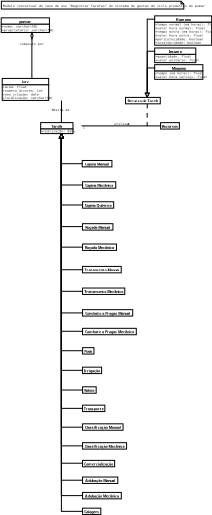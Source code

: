 <?xml version="1.0"?>
<diagram xmlns:dia="http://www.lysator.liu.se/~alla/dia/">
  <diagramdata>
    <attribute name="background">
      <color val="#ffffff"/>
    </attribute>
    <attribute name="paper">
      <composite type="paper">
        <attribute name="name">
          <string>#A4#</string>
        </attribute>
        <attribute name="tmargin">
          <real val="2"/>
        </attribute>
        <attribute name="bmargin">
          <real val="2"/>
        </attribute>
        <attribute name="lmargin">
          <real val="2"/>
        </attribute>
        <attribute name="rmargin">
          <real val="2"/>
        </attribute>
        <attribute name="is_portrait">
          <boolean val="true"/>
        </attribute>
        <attribute name="scaling">
          <real val="0.229"/>
        </attribute>
        <attribute name="fitto">
          <boolean val="true"/>
        </attribute>
        <attribute name="fitwidth">
          <int val="1"/>
        </attribute>
        <attribute name="fitheight">
          <int val="1"/>
        </attribute>
      </composite>
    </attribute>
    <attribute name="grid">
      <composite type="grid">
        <attribute name="width_x">
          <real val="1"/>
        </attribute>
        <attribute name="width_y">
          <real val="1"/>
        </attribute>
        <attribute name="visible_x">
          <int val="1"/>
        </attribute>
        <attribute name="visible_y">
          <int val="1"/>
        </attribute>
      </composite>
    </attribute>
    <attribute name="guides">
      <composite type="guides">
        <attribute name="hguides"/>
        <attribute name="vguides"/>
      </composite>
    </attribute>
  </diagramdata>
  <layer name="Background" visible="true">
    <object type="UML - Class" version="0" id="O0">
      <attribute name="obj_pos">
        <point val="103.114,64.287"/>
      </attribute>
      <attribute name="obj_bb">
        <rectangle val="103.064,64.237;116.569,67.537"/>
      </attribute>
      <attribute name="elem_corner">
        <point val="103.114,64.287"/>
      </attribute>
      <attribute name="elem_width">
        <real val="13.405"/>
      </attribute>
      <attribute name="elem_height">
        <real val="3.2"/>
      </attribute>
      <attribute name="name">
        <string>#pomar#</string>
      </attribute>
      <attribute name="stereotype">
        <string/>
      </attribute>
      <attribute name="abstract">
        <boolean val="false"/>
      </attribute>
      <attribute name="suppress_attributes">
        <boolean val="false"/>
      </attribute>
      <attribute name="suppress_operations">
        <boolean val="false"/>
      </attribute>
      <attribute name="visible_attributes">
        <boolean val="true"/>
      </attribute>
      <attribute name="visible_operations">
        <boolean val="false"/>
      </attribute>
      <attribute name="attributes">
        <composite type="umlattribute">
          <attribute name="name">
            <string>#nome#</string>
          </attribute>
          <attribute name="type">
            <string>#varchar(50)#</string>
          </attribute>
          <attribute name="value">
            <string/>
          </attribute>
          <attribute name="visibility">
            <enum val="0"/>
          </attribute>
          <attribute name="abstract">
            <boolean val="false"/>
          </attribute>
          <attribute name="class_scope">
            <boolean val="false"/>
          </attribute>
        </composite>
        <composite type="umlattribute">
          <attribute name="name">
            <string>#propriet&#225;rio#</string>
          </attribute>
          <attribute name="type">
            <string>#varchar(50)#</string>
          </attribute>
          <attribute name="value">
            <string/>
          </attribute>
          <attribute name="visibility">
            <enum val="0"/>
          </attribute>
          <attribute name="abstract">
            <boolean val="false"/>
          </attribute>
          <attribute name="class_scope">
            <boolean val="false"/>
          </attribute>
        </composite>
      </attribute>
      <attribute name="operations"/>
      <attribute name="template">
        <boolean val="false"/>
      </attribute>
      <attribute name="templates"/>
    </object>
    <object type="UML - Class" version="0" id="O1">
      <attribute name="obj_pos">
        <point val="103.336,77.5"/>
      </attribute>
      <attribute name="obj_bb">
        <rectangle val="103.286,77.45;116.306,82.35"/>
      </attribute>
      <attribute name="elem_corner">
        <point val="103.336,77.5"/>
      </attribute>
      <attribute name="elem_width">
        <real val="12.92"/>
      </attribute>
      <attribute name="elem_height">
        <real val="4.8"/>
      </attribute>
      <attribute name="name">
        <string>#lote#</string>
      </attribute>
      <attribute name="stereotype">
        <string/>
      </attribute>
      <attribute name="abstract">
        <boolean val="false"/>
      </attribute>
      <attribute name="suppress_attributes">
        <boolean val="false"/>
      </attribute>
      <attribute name="suppress_operations">
        <boolean val="false"/>
      </attribute>
      <attribute name="visible_attributes">
        <boolean val="true"/>
      </attribute>
      <attribute name="visible_operations">
        <boolean val="false"/>
      </attribute>
      <attribute name="attributes">
        <composite type="umlattribute">
          <attribute name="name">
            <string>#&#225;rea#</string>
          </attribute>
          <attribute name="type">
            <string>#float#</string>
          </attribute>
          <attribute name="value">
            <string/>
          </attribute>
          <attribute name="visibility">
            <enum val="0"/>
          </attribute>
          <attribute name="abstract">
            <boolean val="false"/>
          </attribute>
          <attribute name="class_scope">
            <boolean val="false"/>
          </attribute>
        </composite>
        <composite type="umlattribute">
          <attribute name="name">
            <string>#numero_&#225;rvores#</string>
          </attribute>
          <attribute name="type">
            <string>#int#</string>
          </attribute>
          <attribute name="value">
            <string/>
          </attribute>
          <attribute name="visibility">
            <enum val="0"/>
          </attribute>
          <attribute name="abstract">
            <boolean val="false"/>
          </attribute>
          <attribute name="class_scope">
            <boolean val="false"/>
          </attribute>
        </composite>
        <composite type="umlattribute">
          <attribute name="name">
            <string>#ano_cria&#231;&#227;o#</string>
          </attribute>
          <attribute name="type">
            <string>#date#</string>
          </attribute>
          <attribute name="value">
            <string/>
          </attribute>
          <attribute name="visibility">
            <enum val="0"/>
          </attribute>
          <attribute name="abstract">
            <boolean val="false"/>
          </attribute>
          <attribute name="class_scope">
            <boolean val="false"/>
          </attribute>
        </composite>
        <composite type="umlattribute">
          <attribute name="name">
            <string>#localiza&#231;&#227;o#</string>
          </attribute>
          <attribute name="type">
            <string>#varchar(50)#</string>
          </attribute>
          <attribute name="value">
            <string/>
          </attribute>
          <attribute name="visibility">
            <enum val="0"/>
          </attribute>
          <attribute name="abstract">
            <boolean val="false"/>
          </attribute>
          <attribute name="class_scope">
            <boolean val="false"/>
          </attribute>
        </composite>
      </attribute>
      <attribute name="operations"/>
      <attribute name="template">
        <boolean val="false"/>
      </attribute>
      <attribute name="templates"/>
    </object>
    <object type="UML - Association" version="0" id="O2">
      <attribute name="obj_pos">
        <point val="109.816,67.487"/>
      </attribute>
      <attribute name="obj_bb">
        <rectangle val="106.797,66.037;112.815,79.1"/>
      </attribute>
      <attribute name="orth_points">
        <point val="109.816,67.487"/>
        <point val="109.816,70.384"/>
        <point val="109.796,70.384"/>
        <point val="109.796,77.5"/>
      </attribute>
      <attribute name="orth_orient">
        <enum val="1"/>
        <enum val="0"/>
        <enum val="1"/>
      </attribute>
      <attribute name="name">
        <string>#composto por#</string>
      </attribute>
      <attribute name="direction">
        <enum val="0"/>
      </attribute>
      <attribute name="ends">
        <composite>
          <attribute name="role">
            <string/>
          </attribute>
          <attribute name="multiplicity">
            <string/>
          </attribute>
          <attribute name="arrow">
            <boolean val="false"/>
          </attribute>
          <attribute name="aggregate">
            <enum val="1"/>
          </attribute>
        </composite>
        <composite>
          <attribute name="role">
            <string/>
          </attribute>
          <attribute name="multiplicity">
            <string/>
          </attribute>
          <attribute name="arrow">
            <boolean val="false"/>
          </attribute>
          <attribute name="aggregate">
            <enum val="0"/>
          </attribute>
        </composite>
      </attribute>
      <connections>
        <connection handle="0" to="O0" connection="6"/>
        <connection handle="1" to="O1" connection="1"/>
      </connections>
    </object>
    <object type="UML - Note" version="0" id="O3">
      <attribute name="obj_pos">
        <point val="103.142,60.665"/>
      </attribute>
      <attribute name="obj_bb">
        <rectangle val="103.092,60.615;153.257,62.415"/>
      </attribute>
      <attribute name="elem_corner">
        <point val="103.142,60.665"/>
      </attribute>
      <attribute name="elem_width">
        <real val="50.065"/>
      </attribute>
      <attribute name="elem_height">
        <real val="1.7"/>
      </attribute>
      <attribute name="text">
        <composite type="text">
          <attribute name="string">
            <string>#Modelo conceitual do caso de uso &quot;Registrar Tarefas&quot; do sistema de gestao do ciclo produtivo do pomar#</string>
          </attribute>
          <attribute name="font">
            <font name="Courier"/>
          </attribute>
          <attribute name="height">
            <real val="0.8"/>
          </attribute>
          <attribute name="pos">
            <point val="103.492,61.91"/>
          </attribute>
          <attribute name="color">
            <color val="#000000"/>
          </attribute>
          <attribute name="alignment">
            <enum val="0"/>
          </attribute>
        </composite>
      </attribute>
    </object>
    <object type="UML - Class" version="0" id="O4">
      <attribute name="obj_pos">
        <point val="111.713,87.131"/>
      </attribute>
      <attribute name="obj_bb">
        <rectangle val="111.663,87.081;120.805,89.581"/>
      </attribute>
      <attribute name="elem_corner">
        <point val="111.713,87.131"/>
      </attribute>
      <attribute name="elem_width">
        <real val="9.042"/>
      </attribute>
      <attribute name="elem_height">
        <real val="2.4"/>
      </attribute>
      <attribute name="name">
        <string>#Tarefa#</string>
      </attribute>
      <attribute name="stereotype">
        <string/>
      </attribute>
      <attribute name="abstract">
        <boolean val="false"/>
      </attribute>
      <attribute name="suppress_attributes">
        <boolean val="false"/>
      </attribute>
      <attribute name="suppress_operations">
        <boolean val="false"/>
      </attribute>
      <attribute name="visible_attributes">
        <boolean val="true"/>
      </attribute>
      <attribute name="visible_operations">
        <boolean val="false"/>
      </attribute>
      <attribute name="attributes">
        <composite type="umlattribute">
          <attribute name="name">
            <string>#realiza&#231;&#227;o#</string>
          </attribute>
          <attribute name="type">
            <string>#date#</string>
          </attribute>
          <attribute name="value">
            <string/>
          </attribute>
          <attribute name="visibility">
            <enum val="0"/>
          </attribute>
          <attribute name="abstract">
            <boolean val="false"/>
          </attribute>
          <attribute name="class_scope">
            <boolean val="false"/>
          </attribute>
        </composite>
      </attribute>
      <attribute name="operations"/>
      <attribute name="template">
        <boolean val="false"/>
      </attribute>
      <attribute name="templates"/>
    </object>
    <object type="UML - Association" version="0" id="O5">
      <attribute name="obj_pos">
        <point val="116.256,82.3"/>
      </attribute>
      <attribute name="obj_bb">
        <rectangle val="114.206,80.85;118.284,88.731"/>
      </attribute>
      <attribute name="orth_points">
        <point val="116.256,82.3"/>
        <point val="116.256,84.781"/>
        <point val="116.234,84.781"/>
        <point val="116.234,87.131"/>
      </attribute>
      <attribute name="orth_orient">
        <enum val="1"/>
        <enum val="0"/>
        <enum val="1"/>
      </attribute>
      <attribute name="name">
        <string>#feita em#</string>
      </attribute>
      <attribute name="direction">
        <enum val="2"/>
      </attribute>
      <attribute name="ends">
        <composite>
          <attribute name="role">
            <string/>
          </attribute>
          <attribute name="multiplicity">
            <string/>
          </attribute>
          <attribute name="arrow">
            <boolean val="false"/>
          </attribute>
          <attribute name="aggregate">
            <enum val="0"/>
          </attribute>
        </composite>
        <composite>
          <attribute name="role">
            <string/>
          </attribute>
          <attribute name="multiplicity">
            <string/>
          </attribute>
          <attribute name="arrow">
            <boolean val="false"/>
          </attribute>
          <attribute name="aggregate">
            <enum val="0"/>
          </attribute>
        </composite>
      </attribute>
      <connections>
        <connection handle="0" to="O1" connection="7"/>
        <connection handle="1" to="O4" connection="1"/>
      </connections>
    </object>
    <object type="UML - Class" version="0" id="O6">
      <attribute name="obj_pos">
        <point val="120.778,95.393"/>
      </attribute>
      <attribute name="obj_bb">
        <rectangle val="120.728,95.343;128.597,96.843"/>
      </attribute>
      <attribute name="elem_corner">
        <point val="120.778,95.393"/>
      </attribute>
      <attribute name="elem_width">
        <real val="7.769"/>
      </attribute>
      <attribute name="elem_height">
        <real val="1.4"/>
      </attribute>
      <attribute name="name">
        <string>#Capina Manual#</string>
      </attribute>
      <attribute name="stereotype">
        <string/>
      </attribute>
      <attribute name="abstract">
        <boolean val="false"/>
      </attribute>
      <attribute name="suppress_attributes">
        <boolean val="false"/>
      </attribute>
      <attribute name="suppress_operations">
        <boolean val="false"/>
      </attribute>
      <attribute name="visible_attributes">
        <boolean val="false"/>
      </attribute>
      <attribute name="visible_operations">
        <boolean val="false"/>
      </attribute>
      <attribute name="attributes"/>
      <attribute name="operations"/>
      <attribute name="template">
        <boolean val="false"/>
      </attribute>
      <attribute name="templates"/>
    </object>
    <object type="UML - Class" version="0" id="O7">
      <attribute name="obj_pos">
        <point val="120.849,100.036"/>
      </attribute>
      <attribute name="obj_bb">
        <rectangle val="120.799,99.986;129.698,101.486"/>
      </attribute>
      <attribute name="elem_corner">
        <point val="120.849,100.036"/>
      </attribute>
      <attribute name="elem_width">
        <real val="8.799"/>
      </attribute>
      <attribute name="elem_height">
        <real val="1.4"/>
      </attribute>
      <attribute name="name">
        <string>#Capina Mec&#226;nica#</string>
      </attribute>
      <attribute name="stereotype">
        <string/>
      </attribute>
      <attribute name="abstract">
        <boolean val="false"/>
      </attribute>
      <attribute name="suppress_attributes">
        <boolean val="false"/>
      </attribute>
      <attribute name="suppress_operations">
        <boolean val="false"/>
      </attribute>
      <attribute name="visible_attributes">
        <boolean val="false"/>
      </attribute>
      <attribute name="visible_operations">
        <boolean val="false"/>
      </attribute>
      <attribute name="attributes"/>
      <attribute name="operations"/>
      <attribute name="template">
        <boolean val="false"/>
      </attribute>
      <attribute name="templates"/>
    </object>
    <object type="UML - Class" version="0" id="O8">
      <attribute name="obj_pos">
        <point val="120.849,104.393"/>
      </attribute>
      <attribute name="obj_bb">
        <rectangle val="120.799,104.343;129.213,105.843"/>
      </attribute>
      <attribute name="elem_corner">
        <point val="120.849,104.393"/>
      </attribute>
      <attribute name="elem_width">
        <real val="8.314"/>
      </attribute>
      <attribute name="elem_height">
        <real val="1.4"/>
      </attribute>
      <attribute name="name">
        <string>#Capina Qu&#237;mica#</string>
      </attribute>
      <attribute name="stereotype">
        <string/>
      </attribute>
      <attribute name="abstract">
        <boolean val="false"/>
      </attribute>
      <attribute name="suppress_attributes">
        <boolean val="false"/>
      </attribute>
      <attribute name="suppress_operations">
        <boolean val="false"/>
      </attribute>
      <attribute name="visible_attributes">
        <boolean val="false"/>
      </attribute>
      <attribute name="visible_operations">
        <boolean val="false"/>
      </attribute>
      <attribute name="attributes"/>
      <attribute name="operations"/>
      <attribute name="template">
        <boolean val="false"/>
      </attribute>
      <attribute name="templates"/>
    </object>
    <object type="UML - Class" version="0" id="O9">
      <attribute name="obj_pos">
        <point val="120.849,109.179"/>
      </attribute>
      <attribute name="obj_bb">
        <rectangle val="120.799,109.129;128.941,110.629"/>
      </attribute>
      <attribute name="elem_corner">
        <point val="120.849,109.179"/>
      </attribute>
      <attribute name="elem_width">
        <real val="8.042"/>
      </attribute>
      <attribute name="elem_height">
        <real val="1.4"/>
      </attribute>
      <attribute name="name">
        <string>#Ro&#231;ada Manual#</string>
      </attribute>
      <attribute name="stereotype">
        <string/>
      </attribute>
      <attribute name="abstract">
        <boolean val="false"/>
      </attribute>
      <attribute name="suppress_attributes">
        <boolean val="false"/>
      </attribute>
      <attribute name="suppress_operations">
        <boolean val="false"/>
      </attribute>
      <attribute name="visible_attributes">
        <boolean val="false"/>
      </attribute>
      <attribute name="visible_operations">
        <boolean val="false"/>
      </attribute>
      <attribute name="attributes"/>
      <attribute name="operations"/>
      <attribute name="template">
        <boolean val="false"/>
      </attribute>
      <attribute name="templates"/>
    </object>
    <object type="UML - Class" version="0" id="O10">
      <attribute name="obj_pos">
        <point val="120.849,113.608"/>
      </attribute>
      <attribute name="obj_bb">
        <rectangle val="120.799,113.558;129.971,115.058"/>
      </attribute>
      <attribute name="elem_corner">
        <point val="120.849,113.608"/>
      </attribute>
      <attribute name="elem_width">
        <real val="9.072"/>
      </attribute>
      <attribute name="elem_height">
        <real val="1.4"/>
      </attribute>
      <attribute name="name">
        <string>#Ro&#231;ada Mec&#226;nica#</string>
      </attribute>
      <attribute name="stereotype">
        <string/>
      </attribute>
      <attribute name="abstract">
        <boolean val="false"/>
      </attribute>
      <attribute name="suppress_attributes">
        <boolean val="false"/>
      </attribute>
      <attribute name="suppress_operations">
        <boolean val="false"/>
      </attribute>
      <attribute name="visible_attributes">
        <boolean val="false"/>
      </attribute>
      <attribute name="visible_operations">
        <boolean val="false"/>
      </attribute>
      <attribute name="attributes"/>
      <attribute name="operations"/>
      <attribute name="template">
        <boolean val="false"/>
      </attribute>
      <attribute name="templates"/>
    </object>
    <object type="UML - Class" version="0" id="O11">
      <attribute name="obj_pos">
        <point val="120.849,118.496"/>
      </attribute>
      <attribute name="obj_bb">
        <rectangle val="120.799,118.446;130.789,119.946"/>
      </attribute>
      <attribute name="elem_corner">
        <point val="120.849,118.496"/>
      </attribute>
      <attribute name="elem_width">
        <real val="9.89"/>
      </attribute>
      <attribute name="elem_height">
        <real val="1.4"/>
      </attribute>
      <attribute name="name">
        <string>#Tratamento Manual#</string>
      </attribute>
      <attribute name="stereotype">
        <string/>
      </attribute>
      <attribute name="abstract">
        <boolean val="false"/>
      </attribute>
      <attribute name="suppress_attributes">
        <boolean val="false"/>
      </attribute>
      <attribute name="suppress_operations">
        <boolean val="false"/>
      </attribute>
      <attribute name="visible_attributes">
        <boolean val="false"/>
      </attribute>
      <attribute name="visible_operations">
        <boolean val="false"/>
      </attribute>
      <attribute name="attributes"/>
      <attribute name="operations"/>
      <attribute name="template">
        <boolean val="false"/>
      </attribute>
      <attribute name="templates"/>
    </object>
    <object type="UML - Class" version="0" id="O12">
      <attribute name="obj_pos">
        <point val="120.849,123.21"/>
      </attribute>
      <attribute name="obj_bb">
        <rectangle val="120.799,123.16;131.88,124.66"/>
      </attribute>
      <attribute name="elem_corner">
        <point val="120.849,123.21"/>
      </attribute>
      <attribute name="elem_width">
        <real val="10.981"/>
      </attribute>
      <attribute name="elem_height">
        <real val="1.4"/>
      </attribute>
      <attribute name="name">
        <string>#Tratamento Mec&#226;nico#</string>
      </attribute>
      <attribute name="stereotype">
        <string/>
      </attribute>
      <attribute name="abstract">
        <boolean val="false"/>
      </attribute>
      <attribute name="suppress_attributes">
        <boolean val="false"/>
      </attribute>
      <attribute name="suppress_operations">
        <boolean val="false"/>
      </attribute>
      <attribute name="visible_attributes">
        <boolean val="false"/>
      </attribute>
      <attribute name="visible_operations">
        <boolean val="false"/>
      </attribute>
      <attribute name="attributes"/>
      <attribute name="operations"/>
      <attribute name="template">
        <boolean val="false"/>
      </attribute>
      <attribute name="templates"/>
    </object>
    <object type="UML - Class" version="0" id="O13">
      <attribute name="obj_pos">
        <point val="120.849,127.924"/>
      </attribute>
      <attribute name="obj_bb">
        <rectangle val="120.799,127.874;134.061,129.374"/>
      </attribute>
      <attribute name="elem_corner">
        <point val="120.849,127.924"/>
      </attribute>
      <attribute name="elem_width">
        <real val="13.162"/>
      </attribute>
      <attribute name="elem_height">
        <real val="1.4"/>
      </attribute>
      <attribute name="name">
        <string>#Combate a Pragas Manual#</string>
      </attribute>
      <attribute name="stereotype">
        <string/>
      </attribute>
      <attribute name="abstract">
        <boolean val="false"/>
      </attribute>
      <attribute name="suppress_attributes">
        <boolean val="false"/>
      </attribute>
      <attribute name="suppress_operations">
        <boolean val="false"/>
      </attribute>
      <attribute name="visible_attributes">
        <boolean val="false"/>
      </attribute>
      <attribute name="visible_operations">
        <boolean val="false"/>
      </attribute>
      <attribute name="attributes"/>
      <attribute name="operations"/>
      <attribute name="template">
        <boolean val="false"/>
      </attribute>
      <attribute name="templates"/>
    </object>
    <object type="UML - Class" version="0" id="O14">
      <attribute name="obj_pos">
        <point val="120.849,131.996"/>
      </attribute>
      <attribute name="obj_bb">
        <rectangle val="120.799,131.946;135.152,133.446"/>
      </attribute>
      <attribute name="elem_corner">
        <point val="120.849,131.996"/>
      </attribute>
      <attribute name="elem_width">
        <real val="14.253"/>
      </attribute>
      <attribute name="elem_height">
        <real val="1.4"/>
      </attribute>
      <attribute name="name">
        <string>#Combate a Pragas Mec&#226;nico#</string>
      </attribute>
      <attribute name="stereotype">
        <string/>
      </attribute>
      <attribute name="abstract">
        <boolean val="false"/>
      </attribute>
      <attribute name="suppress_attributes">
        <boolean val="false"/>
      </attribute>
      <attribute name="suppress_operations">
        <boolean val="false"/>
      </attribute>
      <attribute name="visible_attributes">
        <boolean val="false"/>
      </attribute>
      <attribute name="visible_operations">
        <boolean val="false"/>
      </attribute>
      <attribute name="attributes"/>
      <attribute name="operations"/>
      <attribute name="template">
        <boolean val="false"/>
      </attribute>
      <attribute name="templates"/>
    </object>
    <object type="UML - Class" version="0" id="O15">
      <attribute name="obj_pos">
        <point val="120.849,136.21"/>
      </attribute>
      <attribute name="obj_bb">
        <rectangle val="120.799,136.16;124.123,137.66"/>
      </attribute>
      <attribute name="elem_corner">
        <point val="120.849,136.21"/>
      </attribute>
      <attribute name="elem_width">
        <real val="3.224"/>
      </attribute>
      <attribute name="elem_height">
        <real val="1.4"/>
      </attribute>
      <attribute name="name">
        <string>#Poda#</string>
      </attribute>
      <attribute name="stereotype">
        <string/>
      </attribute>
      <attribute name="abstract">
        <boolean val="false"/>
      </attribute>
      <attribute name="suppress_attributes">
        <boolean val="false"/>
      </attribute>
      <attribute name="suppress_operations">
        <boolean val="false"/>
      </attribute>
      <attribute name="visible_attributes">
        <boolean val="false"/>
      </attribute>
      <attribute name="visible_operations">
        <boolean val="false"/>
      </attribute>
      <attribute name="attributes"/>
      <attribute name="operations"/>
      <attribute name="template">
        <boolean val="false"/>
      </attribute>
      <attribute name="templates"/>
    </object>
    <object type="UML - Class" version="0" id="O16">
      <attribute name="obj_pos">
        <point val="120.849,140.466"/>
      </attribute>
      <attribute name="obj_bb">
        <rectangle val="120.799,140.416;125.88,141.916"/>
      </attribute>
      <attribute name="elem_corner">
        <point val="120.849,140.466"/>
      </attribute>
      <attribute name="elem_width">
        <real val="4.981"/>
      </attribute>
      <attribute name="elem_height">
        <real val="1.4"/>
      </attribute>
      <attribute name="name">
        <string>#Irriga&#231;&#227;o#</string>
      </attribute>
      <attribute name="stereotype">
        <string/>
      </attribute>
      <attribute name="abstract">
        <boolean val="false"/>
      </attribute>
      <attribute name="suppress_attributes">
        <boolean val="false"/>
      </attribute>
      <attribute name="suppress_operations">
        <boolean val="false"/>
      </attribute>
      <attribute name="visible_attributes">
        <boolean val="false"/>
      </attribute>
      <attribute name="visible_operations">
        <boolean val="false"/>
      </attribute>
      <attribute name="attributes"/>
      <attribute name="operations"/>
      <attribute name="template">
        <boolean val="false"/>
      </attribute>
      <attribute name="templates"/>
    </object>
    <object type="UML - Class" version="0" id="O17">
      <attribute name="obj_pos">
        <point val="120.849,144.752"/>
      </attribute>
      <attribute name="obj_bb">
        <rectangle val="120.799,144.702;124.668,146.202"/>
      </attribute>
      <attribute name="elem_corner">
        <point val="120.849,144.752"/>
      </attribute>
      <attribute name="elem_width">
        <real val="3.769"/>
      </attribute>
      <attribute name="elem_height">
        <real val="1.4"/>
      </attribute>
      <attribute name="name">
        <string>#Raleio#</string>
      </attribute>
      <attribute name="stereotype">
        <string/>
      </attribute>
      <attribute name="abstract">
        <boolean val="false"/>
      </attribute>
      <attribute name="suppress_attributes">
        <boolean val="false"/>
      </attribute>
      <attribute name="suppress_operations">
        <boolean val="false"/>
      </attribute>
      <attribute name="visible_attributes">
        <boolean val="false"/>
      </attribute>
      <attribute name="visible_operations">
        <boolean val="false"/>
      </attribute>
      <attribute name="attributes"/>
      <attribute name="operations"/>
      <attribute name="template">
        <boolean val="false"/>
      </attribute>
      <attribute name="templates"/>
    </object>
    <object type="UML - Class" version="0" id="O18">
      <attribute name="obj_pos">
        <point val="120.849,148.752"/>
      </attribute>
      <attribute name="obj_bb">
        <rectangle val="120.799,148.702;126.911,150.202"/>
      </attribute>
      <attribute name="elem_corner">
        <point val="120.849,148.752"/>
      </attribute>
      <attribute name="elem_width">
        <real val="6.012"/>
      </attribute>
      <attribute name="elem_height">
        <real val="1.4"/>
      </attribute>
      <attribute name="name">
        <string>#Transporte#</string>
      </attribute>
      <attribute name="stereotype">
        <string/>
      </attribute>
      <attribute name="abstract">
        <boolean val="false"/>
      </attribute>
      <attribute name="suppress_attributes">
        <boolean val="false"/>
      </attribute>
      <attribute name="suppress_operations">
        <boolean val="false"/>
      </attribute>
      <attribute name="visible_attributes">
        <boolean val="false"/>
      </attribute>
      <attribute name="visible_operations">
        <boolean val="false"/>
      </attribute>
      <attribute name="attributes"/>
      <attribute name="operations"/>
      <attribute name="template">
        <boolean val="false"/>
      </attribute>
      <attribute name="templates"/>
    </object>
    <object type="UML - Class" version="0" id="O19">
      <attribute name="obj_pos">
        <point val="120.849,152.823"/>
      </attribute>
      <attribute name="obj_bb">
        <rectangle val="120.799,152.773;131.728,154.273"/>
      </attribute>
      <attribute name="elem_corner">
        <point val="120.849,152.823"/>
      </attribute>
      <attribute name="elem_width">
        <real val="10.829"/>
      </attribute>
      <attribute name="elem_height">
        <real val="1.4"/>
      </attribute>
      <attribute name="name">
        <string>#Classifica&#231;&#227;o Manual#</string>
      </attribute>
      <attribute name="stereotype">
        <string/>
      </attribute>
      <attribute name="abstract">
        <boolean val="false"/>
      </attribute>
      <attribute name="suppress_attributes">
        <boolean val="false"/>
      </attribute>
      <attribute name="suppress_operations">
        <boolean val="false"/>
      </attribute>
      <attribute name="visible_attributes">
        <boolean val="false"/>
      </attribute>
      <attribute name="visible_operations">
        <boolean val="false"/>
      </attribute>
      <attribute name="attributes"/>
      <attribute name="operations"/>
      <attribute name="template">
        <boolean val="false"/>
      </attribute>
      <attribute name="templates"/>
    </object>
    <object type="UML - Class" version="0" id="O20">
      <attribute name="obj_pos">
        <point val="120.849,156.936"/>
      </attribute>
      <attribute name="obj_bb">
        <rectangle val="120.799,156.886;132.759,158.386"/>
      </attribute>
      <attribute name="elem_corner">
        <point val="120.849,156.936"/>
      </attribute>
      <attribute name="elem_width">
        <real val="11.86"/>
      </attribute>
      <attribute name="elem_height">
        <real val="1.4"/>
      </attribute>
      <attribute name="name">
        <string>#Classifica&#231;&#227;o Mec&#226;nica#</string>
      </attribute>
      <attribute name="stereotype">
        <string/>
      </attribute>
      <attribute name="abstract">
        <boolean val="false"/>
      </attribute>
      <attribute name="suppress_attributes">
        <boolean val="false"/>
      </attribute>
      <attribute name="suppress_operations">
        <boolean val="false"/>
      </attribute>
      <attribute name="visible_attributes">
        <boolean val="false"/>
      </attribute>
      <attribute name="visible_operations">
        <boolean val="false"/>
      </attribute>
      <attribute name="attributes"/>
      <attribute name="operations"/>
      <attribute name="template">
        <boolean val="false"/>
      </attribute>
      <attribute name="templates"/>
    </object>
    <object type="UML - Class" version="0" id="O21">
      <attribute name="obj_pos">
        <point val="120.849,160.793"/>
      </attribute>
      <attribute name="obj_bb">
        <rectangle val="120.799,160.743;129.547,162.243"/>
      </attribute>
      <attribute name="elem_corner">
        <point val="120.849,160.793"/>
      </attribute>
      <attribute name="elem_width">
        <real val="8.648"/>
      </attribute>
      <attribute name="elem_height">
        <real val="1.4"/>
      </attribute>
      <attribute name="name">
        <string>#Comercializa&#231;&#227;o#</string>
      </attribute>
      <attribute name="stereotype">
        <string/>
      </attribute>
      <attribute name="abstract">
        <boolean val="false"/>
      </attribute>
      <attribute name="suppress_attributes">
        <boolean val="false"/>
      </attribute>
      <attribute name="suppress_operations">
        <boolean val="false"/>
      </attribute>
      <attribute name="visible_attributes">
        <boolean val="false"/>
      </attribute>
      <attribute name="visible_operations">
        <boolean val="false"/>
      </attribute>
      <attribute name="attributes"/>
      <attribute name="operations"/>
      <attribute name="template">
        <boolean val="false"/>
      </attribute>
      <attribute name="templates"/>
    </object>
    <object type="UML - Generalization" version="0" id="O22">
      <attribute name="obj_pos">
        <point val="116.234,89.531"/>
      </attribute>
      <attribute name="obj_bb">
        <rectangle val="115.384,88.681;121.628,96.949"/>
      </attribute>
      <attribute name="orth_points">
        <point val="116.234,89.531"/>
        <point val="116.234,96.099"/>
        <point val="120.778,96.099"/>
        <point val="120.778,96.093"/>
      </attribute>
      <attribute name="orth_orient">
        <enum val="1"/>
        <enum val="0"/>
        <enum val="1"/>
      </attribute>
      <attribute name="name">
        <string/>
      </attribute>
      <attribute name="stereotype">
        <string/>
      </attribute>
      <connections>
        <connection handle="0" to="O4" connection="6"/>
        <connection handle="1" to="O6" connection="3"/>
      </connections>
    </object>
    <object type="UML - Generalization" version="0" id="O23">
      <attribute name="obj_pos">
        <point val="116.234,89.531"/>
      </attribute>
      <attribute name="obj_bb">
        <rectangle val="115.384,88.681;121.699,101.592"/>
      </attribute>
      <attribute name="orth_points">
        <point val="116.234,89.531"/>
        <point val="116.234,100.742"/>
        <point val="120.849,100.742"/>
        <point val="120.849,100.736"/>
      </attribute>
      <attribute name="orth_orient">
        <enum val="1"/>
        <enum val="0"/>
        <enum val="1"/>
      </attribute>
      <attribute name="name">
        <string/>
      </attribute>
      <attribute name="stereotype">
        <string/>
      </attribute>
      <connections>
        <connection handle="0" to="O4" connection="6"/>
        <connection handle="1" to="O7" connection="3"/>
      </connections>
    </object>
    <object type="UML - Generalization" version="0" id="O24">
      <attribute name="obj_pos">
        <point val="116.234,89.531"/>
      </attribute>
      <attribute name="obj_bb">
        <rectangle val="115.384,88.681;121.699,105.949"/>
      </attribute>
      <attribute name="orth_points">
        <point val="116.234,89.531"/>
        <point val="116.234,105.099"/>
        <point val="120.849,105.099"/>
        <point val="120.849,105.093"/>
      </attribute>
      <attribute name="orth_orient">
        <enum val="1"/>
        <enum val="0"/>
        <enum val="1"/>
      </attribute>
      <attribute name="name">
        <string/>
      </attribute>
      <attribute name="stereotype">
        <string/>
      </attribute>
      <connections>
        <connection handle="0" to="O4" connection="6"/>
        <connection handle="1" to="O8" connection="3"/>
      </connections>
    </object>
    <object type="UML - Generalization" version="0" id="O25">
      <attribute name="obj_pos">
        <point val="116.234,89.531"/>
      </attribute>
      <attribute name="obj_bb">
        <rectangle val="115.384,88.681;121.699,110.729"/>
      </attribute>
      <attribute name="orth_points">
        <point val="116.234,89.531"/>
        <point val="116.234,109.814"/>
        <point val="120.849,109.814"/>
        <point val="120.849,109.879"/>
      </attribute>
      <attribute name="orth_orient">
        <enum val="1"/>
        <enum val="0"/>
        <enum val="1"/>
      </attribute>
      <attribute name="name">
        <string/>
      </attribute>
      <attribute name="stereotype">
        <string/>
      </attribute>
      <connections>
        <connection handle="0" to="O4" connection="6"/>
        <connection handle="1" to="O9" connection="3"/>
      </connections>
    </object>
    <object type="UML - Generalization" version="0" id="O26">
      <attribute name="obj_pos">
        <point val="116.234,89.531"/>
      </attribute>
      <attribute name="obj_bb">
        <rectangle val="115.384,88.681;121.699,115.158"/>
      </attribute>
      <attribute name="orth_points">
        <point val="116.234,89.531"/>
        <point val="116.234,114.295"/>
        <point val="120.849,114.295"/>
        <point val="120.849,114.308"/>
      </attribute>
      <attribute name="orth_orient">
        <enum val="1"/>
        <enum val="0"/>
        <enum val="1"/>
      </attribute>
      <attribute name="name">
        <string/>
      </attribute>
      <attribute name="stereotype">
        <string/>
      </attribute>
      <connections>
        <connection handle="0" to="O4" connection="6"/>
        <connection handle="1" to="O10" connection="3"/>
      </connections>
    </object>
    <object type="UML - Generalization" version="0" id="O27">
      <attribute name="obj_pos">
        <point val="116.234,89.531"/>
      </attribute>
      <attribute name="obj_bb">
        <rectangle val="115.384,88.681;121.699,120.073"/>
      </attribute>
      <attribute name="orth_points">
        <point val="116.234,89.531"/>
        <point val="116.234,119.223"/>
        <point val="120.849,119.223"/>
        <point val="120.849,119.196"/>
      </attribute>
      <attribute name="orth_orient">
        <enum val="1"/>
        <enum val="0"/>
        <enum val="1"/>
      </attribute>
      <attribute name="name">
        <string/>
      </attribute>
      <attribute name="stereotype">
        <string/>
      </attribute>
      <connections>
        <connection handle="0" to="O4" connection="6"/>
        <connection handle="1" to="O11" connection="3"/>
      </connections>
    </object>
    <object type="UML - Generalization" version="0" id="O28">
      <attribute name="obj_pos">
        <point val="116.234,89.531"/>
      </attribute>
      <attribute name="obj_bb">
        <rectangle val="115.384,88.681;121.699,124.776"/>
      </attribute>
      <attribute name="orth_points">
        <point val="116.234,89.531"/>
        <point val="116.234,123.926"/>
        <point val="120.849,123.926"/>
        <point val="120.849,123.91"/>
      </attribute>
      <attribute name="orth_orient">
        <enum val="1"/>
        <enum val="0"/>
        <enum val="1"/>
      </attribute>
      <attribute name="name">
        <string/>
      </attribute>
      <attribute name="stereotype">
        <string/>
      </attribute>
      <connections>
        <connection handle="0" to="O4" connection="6"/>
        <connection handle="1" to="O12" connection="3"/>
      </connections>
    </object>
    <object type="UML - Generalization" version="0" id="O29">
      <attribute name="obj_pos">
        <point val="116.234,89.531"/>
      </attribute>
      <attribute name="obj_bb">
        <rectangle val="115.384,88.681;121.699,129.49"/>
      </attribute>
      <attribute name="orth_points">
        <point val="116.234,89.531"/>
        <point val="116.234,128.64"/>
        <point val="120.849,128.64"/>
        <point val="120.849,128.624"/>
      </attribute>
      <attribute name="orth_orient">
        <enum val="1"/>
        <enum val="0"/>
        <enum val="1"/>
      </attribute>
      <attribute name="name">
        <string/>
      </attribute>
      <attribute name="stereotype">
        <string/>
      </attribute>
      <connections>
        <connection handle="0" to="O4" connection="6"/>
        <connection handle="1" to="O13" connection="3"/>
      </connections>
    </object>
    <object type="UML - Generalization" version="0" id="O30">
      <attribute name="obj_pos">
        <point val="116.234,89.531"/>
      </attribute>
      <attribute name="obj_bb">
        <rectangle val="115.384,88.681;121.699,133.546"/>
      </attribute>
      <attribute name="orth_points">
        <point val="116.234,89.531"/>
        <point val="116.234,132.642"/>
        <point val="120.849,132.642"/>
        <point val="120.849,132.696"/>
      </attribute>
      <attribute name="orth_orient">
        <enum val="1"/>
        <enum val="0"/>
        <enum val="1"/>
      </attribute>
      <attribute name="name">
        <string/>
      </attribute>
      <attribute name="stereotype">
        <string/>
      </attribute>
      <connections>
        <connection handle="0" to="O4" connection="6"/>
        <connection handle="1" to="O14" connection="3"/>
      </connections>
    </object>
    <object type="UML - Generalization" version="0" id="O31">
      <attribute name="obj_pos">
        <point val="116.234,89.531"/>
      </attribute>
      <attribute name="obj_bb">
        <rectangle val="115.384,88.681;121.699,142.016"/>
      </attribute>
      <attribute name="orth_points">
        <point val="116.234,89.531"/>
        <point val="116.234,141.155"/>
        <point val="120.849,141.155"/>
        <point val="120.849,141.166"/>
      </attribute>
      <attribute name="orth_orient">
        <enum val="1"/>
        <enum val="0"/>
        <enum val="1"/>
      </attribute>
      <attribute name="name">
        <string/>
      </attribute>
      <attribute name="stereotype">
        <string/>
      </attribute>
      <connections>
        <connection handle="0" to="O4" connection="6"/>
        <connection handle="1" to="O16" connection="3"/>
      </connections>
    </object>
    <object type="UML - Generalization" version="0" id="O32">
      <attribute name="obj_pos">
        <point val="116.234,89.531"/>
      </attribute>
      <attribute name="obj_bb">
        <rectangle val="115.384,88.681;121.699,150.302"/>
      </attribute>
      <attribute name="orth_points">
        <point val="116.234,89.531"/>
        <point val="116.234,149.451"/>
        <point val="120.849,149.451"/>
        <point val="120.849,149.452"/>
      </attribute>
      <attribute name="orth_orient">
        <enum val="1"/>
        <enum val="0"/>
        <enum val="1"/>
      </attribute>
      <attribute name="name">
        <string/>
      </attribute>
      <attribute name="stereotype">
        <string/>
      </attribute>
      <connections>
        <connection handle="0" to="O4" connection="6"/>
        <connection handle="1" to="O18" connection="3"/>
      </connections>
    </object>
    <object type="UML - Generalization" version="0" id="O33">
      <attribute name="obj_pos">
        <point val="116.234,89.531"/>
      </attribute>
      <attribute name="obj_bb">
        <rectangle val="115.384,88.681;121.699,137.76"/>
      </attribute>
      <attribute name="orth_points">
        <point val="116.234,89.531"/>
        <point val="116.234,136.878"/>
        <point val="120.849,136.878"/>
        <point val="120.849,136.91"/>
      </attribute>
      <attribute name="orth_orient">
        <enum val="1"/>
        <enum val="0"/>
        <enum val="1"/>
      </attribute>
      <attribute name="name">
        <string/>
      </attribute>
      <attribute name="stereotype">
        <string/>
      </attribute>
      <connections>
        <connection handle="0" to="O4" connection="6"/>
        <connection handle="1" to="O15" connection="3"/>
      </connections>
    </object>
    <object type="UML - Generalization" version="0" id="O34">
      <attribute name="obj_pos">
        <point val="116.234,89.531"/>
      </attribute>
      <attribute name="obj_bb">
        <rectangle val="115.384,88.681;121.699,146.303"/>
      </attribute>
      <attribute name="orth_points">
        <point val="116.234,89.531"/>
        <point val="116.234,145.453"/>
        <point val="120.849,145.453"/>
        <point val="120.849,145.452"/>
      </attribute>
      <attribute name="orth_orient">
        <enum val="1"/>
        <enum val="0"/>
        <enum val="1"/>
      </attribute>
      <attribute name="name">
        <string/>
      </attribute>
      <attribute name="stereotype">
        <string/>
      </attribute>
      <connections>
        <connection handle="0" to="O4" connection="6"/>
        <connection handle="1" to="O17" connection="3"/>
      </connections>
    </object>
    <object type="UML - Generalization" version="0" id="O35">
      <attribute name="obj_pos">
        <point val="116.234,89.531"/>
      </attribute>
      <attribute name="obj_bb">
        <rectangle val="115.384,88.681;121.699,162.343"/>
      </attribute>
      <attribute name="orth_points">
        <point val="116.234,89.531"/>
        <point val="116.234,161.414"/>
        <point val="120.849,161.414"/>
        <point val="120.849,161.493"/>
      </attribute>
      <attribute name="orth_orient">
        <enum val="1"/>
        <enum val="0"/>
        <enum val="1"/>
      </attribute>
      <attribute name="name">
        <string/>
      </attribute>
      <attribute name="stereotype">
        <string/>
      </attribute>
      <connections>
        <connection handle="0" to="O4" connection="6"/>
        <connection handle="1" to="O21" connection="3"/>
      </connections>
    </object>
    <object type="UML - Generalization" version="0" id="O36">
      <attribute name="obj_pos">
        <point val="116.234,89.531"/>
      </attribute>
      <attribute name="obj_bb">
        <rectangle val="115.384,88.681;121.699,154.407"/>
      </attribute>
      <attribute name="orth_points">
        <point val="116.234,89.531"/>
        <point val="116.234,153.557"/>
        <point val="120.849,153.557"/>
        <point val="120.849,153.523"/>
      </attribute>
      <attribute name="orth_orient">
        <enum val="1"/>
        <enum val="0"/>
        <enum val="1"/>
      </attribute>
      <attribute name="name">
        <string/>
      </attribute>
      <attribute name="stereotype">
        <string/>
      </attribute>
      <connections>
        <connection handle="0" to="O4" connection="6"/>
        <connection handle="1" to="O19" connection="3"/>
      </connections>
    </object>
    <object type="UML - Generalization" version="0" id="O37">
      <attribute name="obj_pos">
        <point val="116.234,89.531"/>
      </attribute>
      <attribute name="obj_bb">
        <rectangle val="115.384,88.681;121.699,158.486"/>
      </attribute>
      <attribute name="orth_points">
        <point val="116.234,89.531"/>
        <point val="116.234,157.629"/>
        <point val="120.849,157.629"/>
        <point val="120.849,157.636"/>
      </attribute>
      <attribute name="orth_orient">
        <enum val="1"/>
        <enum val="0"/>
        <enum val="1"/>
      </attribute>
      <attribute name="name">
        <string/>
      </attribute>
      <attribute name="stereotype">
        <string/>
      </attribute>
      <connections>
        <connection handle="0" to="O4" connection="6"/>
        <connection handle="1" to="O20" connection="3"/>
      </connections>
    </object>
    <object type="UML - Class" version="0" id="O38">
      <attribute name="obj_pos">
        <point val="137.872,87.14"/>
      </attribute>
      <attribute name="obj_bb">
        <rectangle val="137.822,87.09;143.297,88.59"/>
      </attribute>
      <attribute name="elem_corner">
        <point val="137.872,87.14"/>
      </attribute>
      <attribute name="elem_width">
        <real val="5.375"/>
      </attribute>
      <attribute name="elem_height">
        <real val="1.4"/>
      </attribute>
      <attribute name="name">
        <string>#Recursos#</string>
      </attribute>
      <attribute name="stereotype">
        <string/>
      </attribute>
      <attribute name="abstract">
        <boolean val="false"/>
      </attribute>
      <attribute name="suppress_attributes">
        <boolean val="false"/>
      </attribute>
      <attribute name="suppress_operations">
        <boolean val="false"/>
      </attribute>
      <attribute name="visible_attributes">
        <boolean val="false"/>
      </attribute>
      <attribute name="visible_operations">
        <boolean val="false"/>
      </attribute>
      <attribute name="attributes"/>
      <attribute name="operations"/>
      <attribute name="template">
        <boolean val="false"/>
      </attribute>
      <attribute name="templates"/>
    </object>
    <object type="UML - Association" version="0" id="O39">
      <attribute name="obj_pos">
        <point val="120.755,87.831"/>
      </attribute>
      <attribute name="obj_bb">
        <rectangle val="119.305,86.381;139.322,89.44"/>
      </attribute>
      <attribute name="orth_points">
        <point val="120.755,87.831"/>
        <point val="120.755,87.852"/>
        <point val="137.872,87.852"/>
        <point val="137.872,87.84"/>
      </attribute>
      <attribute name="orth_orient">
        <enum val="1"/>
        <enum val="0"/>
        <enum val="1"/>
      </attribute>
      <attribute name="name">
        <string>#utiliza#</string>
      </attribute>
      <attribute name="direction">
        <enum val="1"/>
      </attribute>
      <attribute name="ends">
        <composite>
          <attribute name="role">
            <string/>
          </attribute>
          <attribute name="multiplicity">
            <string>#1#</string>
          </attribute>
          <attribute name="arrow">
            <boolean val="false"/>
          </attribute>
          <attribute name="aggregate">
            <enum val="0"/>
          </attribute>
        </composite>
        <composite>
          <attribute name="role">
            <string/>
          </attribute>
          <attribute name="multiplicity">
            <string>#*#</string>
          </attribute>
          <attribute name="arrow">
            <boolean val="false"/>
          </attribute>
          <attribute name="aggregate">
            <enum val="0"/>
          </attribute>
        </composite>
      </attribute>
      <connections>
        <connection handle="0" to="O4" connection="4"/>
        <connection handle="1" to="O38" connection="3"/>
      </connections>
    </object>
    <object type="UML - Class" version="0" id="O40">
      <attribute name="obj_pos">
        <point val="130.22,81.638"/>
      </attribute>
      <attribute name="obj_bb">
        <rectangle val="130.17,81.588;139.736,83.088"/>
      </attribute>
      <attribute name="elem_corner">
        <point val="130.22,81.638"/>
      </attribute>
      <attribute name="elem_width">
        <real val="9.466"/>
      </attribute>
      <attribute name="elem_height">
        <real val="1.4"/>
      </attribute>
      <attribute name="name">
        <string>#Recurso de Tarefa#</string>
      </attribute>
      <attribute name="stereotype">
        <string/>
      </attribute>
      <attribute name="abstract">
        <boolean val="false"/>
      </attribute>
      <attribute name="suppress_attributes">
        <boolean val="false"/>
      </attribute>
      <attribute name="suppress_operations">
        <boolean val="false"/>
      </attribute>
      <attribute name="visible_attributes">
        <boolean val="false"/>
      </attribute>
      <attribute name="visible_operations">
        <boolean val="false"/>
      </attribute>
      <attribute name="attributes"/>
      <attribute name="operations"/>
      <attribute name="template">
        <boolean val="false"/>
      </attribute>
      <attribute name="templates"/>
    </object>
    <object type="Standard - Line" version="0" id="O41">
      <attribute name="obj_pos">
        <point val="134.953,83.038"/>
      </attribute>
      <attribute name="obj_bb">
        <rectangle val="134.885,82.988;135.003,87.974"/>
      </attribute>
      <attribute name="conn_endpoints">
        <point val="134.953,83.038"/>
        <point val="134.935,87.924"/>
      </attribute>
      <attribute name="numcp">
        <int val="1"/>
      </attribute>
      <attribute name="line_style">
        <enum val="1"/>
      </attribute>
      <connections>
        <connection handle="0" to="O40" connection="6"/>
      </connections>
    </object>
    <object type="UML - Class" version="0" id="O42">
      <attribute name="obj_pos">
        <point val="120.849,164.428"/>
      </attribute>
      <attribute name="obj_bb">
        <rectangle val="120.799,164.378;130.122,165.878"/>
      </attribute>
      <attribute name="elem_corner">
        <point val="120.849,164.428"/>
      </attribute>
      <attribute name="elem_width">
        <real val="9.223"/>
      </attribute>
      <attribute name="elem_height">
        <real val="1.4"/>
      </attribute>
      <attribute name="name">
        <string>#Aduba&#231;&#227;o Manual#</string>
      </attribute>
      <attribute name="stereotype">
        <string/>
      </attribute>
      <attribute name="abstract">
        <boolean val="false"/>
      </attribute>
      <attribute name="suppress_attributes">
        <boolean val="false"/>
      </attribute>
      <attribute name="suppress_operations">
        <boolean val="false"/>
      </attribute>
      <attribute name="visible_attributes">
        <boolean val="false"/>
      </attribute>
      <attribute name="visible_operations">
        <boolean val="false"/>
      </attribute>
      <attribute name="attributes"/>
      <attribute name="operations"/>
      <attribute name="template">
        <boolean val="false"/>
      </attribute>
      <attribute name="templates"/>
    </object>
    <object type="UML - Class" version="0" id="O43">
      <attribute name="obj_pos">
        <point val="120.849,167.785"/>
      </attribute>
      <attribute name="obj_bb">
        <rectangle val="120.799,167.735;131.153,169.235"/>
      </attribute>
      <attribute name="elem_corner">
        <point val="120.849,167.785"/>
      </attribute>
      <attribute name="elem_width">
        <real val="10.254"/>
      </attribute>
      <attribute name="elem_height">
        <real val="1.4"/>
      </attribute>
      <attribute name="name">
        <string>#Aduba&#231;&#227;o Mec&#226;nica#</string>
      </attribute>
      <attribute name="stereotype">
        <string/>
      </attribute>
      <attribute name="abstract">
        <boolean val="false"/>
      </attribute>
      <attribute name="suppress_attributes">
        <boolean val="false"/>
      </attribute>
      <attribute name="suppress_operations">
        <boolean val="false"/>
      </attribute>
      <attribute name="visible_attributes">
        <boolean val="false"/>
      </attribute>
      <attribute name="visible_operations">
        <boolean val="false"/>
      </attribute>
      <attribute name="attributes"/>
      <attribute name="operations"/>
      <attribute name="template">
        <boolean val="false"/>
      </attribute>
      <attribute name="templates"/>
    </object>
    <object type="UML - Class" version="0" id="O44">
      <attribute name="obj_pos">
        <point val="120.849,171.214"/>
      </attribute>
      <attribute name="obj_bb">
        <rectangle val="120.799,171.164;125.85,172.664"/>
      </attribute>
      <attribute name="elem_corner">
        <point val="120.849,171.214"/>
      </attribute>
      <attribute name="elem_width">
        <real val="4.951"/>
      </attribute>
      <attribute name="elem_height">
        <real val="1.4"/>
      </attribute>
      <attribute name="name">
        <string>#Calagem#</string>
      </attribute>
      <attribute name="stereotype">
        <string/>
      </attribute>
      <attribute name="abstract">
        <boolean val="false"/>
      </attribute>
      <attribute name="suppress_attributes">
        <boolean val="false"/>
      </attribute>
      <attribute name="suppress_operations">
        <boolean val="false"/>
      </attribute>
      <attribute name="visible_attributes">
        <boolean val="false"/>
      </attribute>
      <attribute name="visible_operations">
        <boolean val="false"/>
      </attribute>
      <attribute name="attributes"/>
      <attribute name="operations"/>
      <attribute name="template">
        <boolean val="false"/>
      </attribute>
      <attribute name="templates"/>
    </object>
    <object type="UML - Generalization" version="0" id="O45">
      <attribute name="obj_pos">
        <point val="116.234,89.531"/>
      </attribute>
      <attribute name="obj_bb">
        <rectangle val="115.384,88.681;121.699,172.764"/>
      </attribute>
      <attribute name="orth_points">
        <point val="116.234,89.531"/>
        <point val="116.234,171.907"/>
        <point val="120.849,171.907"/>
        <point val="120.849,171.914"/>
      </attribute>
      <attribute name="orth_orient">
        <enum val="1"/>
        <enum val="0"/>
        <enum val="1"/>
      </attribute>
      <attribute name="name">
        <string/>
      </attribute>
      <attribute name="stereotype">
        <string/>
      </attribute>
      <connections>
        <connection handle="0" to="O4" connection="6"/>
        <connection handle="1" to="O44" connection="3"/>
      </connections>
    </object>
    <object type="UML - Generalization" version="0" id="O46">
      <attribute name="obj_pos">
        <point val="116.234,89.531"/>
      </attribute>
      <attribute name="obj_bb">
        <rectangle val="115.384,88.681;121.699,169.335"/>
      </attribute>
      <attribute name="orth_points">
        <point val="116.234,89.531"/>
        <point val="116.234,168.478"/>
        <point val="120.849,168.478"/>
        <point val="120.849,168.485"/>
      </attribute>
      <attribute name="orth_orient">
        <enum val="1"/>
        <enum val="0"/>
        <enum val="1"/>
      </attribute>
      <attribute name="name">
        <string/>
      </attribute>
      <attribute name="stereotype">
        <string/>
      </attribute>
      <connections>
        <connection handle="0" to="O4" connection="6"/>
        <connection handle="1" to="O43" connection="3"/>
      </connections>
    </object>
    <object type="UML - Generalization" version="0" id="O47">
      <attribute name="obj_pos">
        <point val="116.234,89.531"/>
      </attribute>
      <attribute name="obj_bb">
        <rectangle val="115.384,88.681;121.699,165.978"/>
      </attribute>
      <attribute name="orth_points">
        <point val="116.234,89.531"/>
        <point val="116.234,165.121"/>
        <point val="120.849,165.121"/>
        <point val="120.849,165.128"/>
      </attribute>
      <attribute name="orth_orient">
        <enum val="1"/>
        <enum val="0"/>
        <enum val="1"/>
      </attribute>
      <attribute name="name">
        <string/>
      </attribute>
      <attribute name="stereotype">
        <string/>
      </attribute>
      <connections>
        <connection handle="0" to="O4" connection="6"/>
        <connection handle="1" to="O42" connection="3"/>
      </connections>
    </object>
    <object type="UML - Class" version="0" id="O48">
      <attribute name="obj_pos">
        <point val="136.571,63.857"/>
      </attribute>
      <attribute name="obj_bb">
        <rectangle val="136.521,63.807;152.45,70.307"/>
      </attribute>
      <attribute name="elem_corner">
        <point val="136.571,63.857"/>
      </attribute>
      <attribute name="elem_width">
        <real val="15.829"/>
      </attribute>
      <attribute name="elem_height">
        <real val="6.4"/>
      </attribute>
      <attribute name="name">
        <string>#Humano#</string>
      </attribute>
      <attribute name="stereotype">
        <string/>
      </attribute>
      <attribute name="abstract">
        <boolean val="false"/>
      </attribute>
      <attribute name="suppress_attributes">
        <boolean val="false"/>
      </attribute>
      <attribute name="suppress_operations">
        <boolean val="false"/>
      </attribute>
      <attribute name="visible_attributes">
        <boolean val="true"/>
      </attribute>
      <attribute name="visible_operations">
        <boolean val="false"/>
      </attribute>
      <attribute name="attributes">
        <composite type="umlattribute">
          <attribute name="name">
            <string>#tempo normal (em horas)#</string>
          </attribute>
          <attribute name="type">
            <string>#float#</string>
          </attribute>
          <attribute name="value">
            <string/>
          </attribute>
          <attribute name="visibility">
            <enum val="0"/>
          </attribute>
          <attribute name="abstract">
            <boolean val="false"/>
          </attribute>
          <attribute name="class_scope">
            <boolean val="false"/>
          </attribute>
        </composite>
        <composite type="umlattribute">
          <attribute name="name">
            <string>#valor hora normal#</string>
          </attribute>
          <attribute name="type">
            <string>#float#</string>
          </attribute>
          <attribute name="value">
            <string/>
          </attribute>
          <attribute name="visibility">
            <enum val="0"/>
          </attribute>
          <attribute name="abstract">
            <boolean val="false"/>
          </attribute>
          <attribute name="class_scope">
            <boolean val="false"/>
          </attribute>
        </composite>
        <composite type="umlattribute">
          <attribute name="name">
            <string>#tempo extra (em horas)#</string>
          </attribute>
          <attribute name="type">
            <string>#float#</string>
          </attribute>
          <attribute name="value">
            <string/>
          </attribute>
          <attribute name="visibility">
            <enum val="0"/>
          </attribute>
          <attribute name="abstract">
            <boolean val="false"/>
          </attribute>
          <attribute name="class_scope">
            <boolean val="false"/>
          </attribute>
        </composite>
        <composite type="umlattribute">
          <attribute name="name">
            <string>#valor hora extra#</string>
          </attribute>
          <attribute name="type">
            <string>#float#</string>
          </attribute>
          <attribute name="value">
            <string/>
          </attribute>
          <attribute name="visibility">
            <enum val="0"/>
          </attribute>
          <attribute name="abstract">
            <boolean val="false"/>
          </attribute>
          <attribute name="class_scope">
            <boolean val="false"/>
          </attribute>
        </composite>
        <composite type="umlattribute">
          <attribute name="name">
            <string>#periculosidade#</string>
          </attribute>
          <attribute name="type">
            <string>#boolean#</string>
          </attribute>
          <attribute name="value">
            <string/>
          </attribute>
          <attribute name="visibility">
            <enum val="0"/>
          </attribute>
          <attribute name="abstract">
            <boolean val="false"/>
          </attribute>
          <attribute name="class_scope">
            <boolean val="false"/>
          </attribute>
        </composite>
        <composite type="umlattribute">
          <attribute name="name">
            <string>#insalubridade#</string>
          </attribute>
          <attribute name="type">
            <string>#boolean#</string>
          </attribute>
          <attribute name="value">
            <string/>
          </attribute>
          <attribute name="visibility">
            <enum val="0"/>
          </attribute>
          <attribute name="abstract">
            <boolean val="false"/>
          </attribute>
          <attribute name="class_scope">
            <boolean val="false"/>
          </attribute>
        </composite>
      </attribute>
      <attribute name="operations"/>
      <attribute name="template">
        <boolean val="false"/>
      </attribute>
      <attribute name="templates"/>
    </object>
    <object type="UML - Class" version="0" id="O49">
      <attribute name="obj_pos">
        <point val="136.571,70.857"/>
      </attribute>
      <attribute name="obj_bb">
        <rectangle val="136.521,70.807;148.087,74.107"/>
      </attribute>
      <attribute name="elem_corner">
        <point val="136.571,70.857"/>
      </attribute>
      <attribute name="elem_width">
        <real val="11.466"/>
      </attribute>
      <attribute name="elem_height">
        <real val="3.2"/>
      </attribute>
      <attribute name="name">
        <string>#Insumo#</string>
      </attribute>
      <attribute name="stereotype">
        <string/>
      </attribute>
      <attribute name="abstract">
        <boolean val="false"/>
      </attribute>
      <attribute name="suppress_attributes">
        <boolean val="false"/>
      </attribute>
      <attribute name="suppress_operations">
        <boolean val="false"/>
      </attribute>
      <attribute name="visible_attributes">
        <boolean val="true"/>
      </attribute>
      <attribute name="visible_operations">
        <boolean val="false"/>
      </attribute>
      <attribute name="attributes">
        <composite type="umlattribute">
          <attribute name="name">
            <string>#quantidade#</string>
          </attribute>
          <attribute name="type">
            <string>#float#</string>
          </attribute>
          <attribute name="value">
            <string/>
          </attribute>
          <attribute name="visibility">
            <enum val="0"/>
          </attribute>
          <attribute name="abstract">
            <boolean val="false"/>
          </attribute>
          <attribute name="class_scope">
            <boolean val="false"/>
          </attribute>
        </composite>
        <composite type="umlattribute">
          <attribute name="name">
            <string>#valor unit&#225;rio#</string>
          </attribute>
          <attribute name="type">
            <string>#float#</string>
          </attribute>
          <attribute name="value">
            <string/>
          </attribute>
          <attribute name="visibility">
            <enum val="0"/>
          </attribute>
          <attribute name="abstract">
            <boolean val="false"/>
          </attribute>
          <attribute name="class_scope">
            <boolean val="false"/>
          </attribute>
        </composite>
      </attribute>
      <attribute name="operations"/>
      <attribute name="template">
        <boolean val="false"/>
      </attribute>
      <attribute name="templates"/>
    </object>
    <object type="UML - Class" version="0" id="O50">
      <attribute name="obj_pos">
        <point val="136.571,74.5"/>
      </attribute>
      <attribute name="obj_bb">
        <rectangle val="136.521,74.45;150.026,77.75"/>
      </attribute>
      <attribute name="elem_corner">
        <point val="136.571,74.5"/>
      </attribute>
      <attribute name="elem_width">
        <real val="13.405"/>
      </attribute>
      <attribute name="elem_height">
        <real val="3.2"/>
      </attribute>
      <attribute name="name">
        <string>#M&#225;quina#</string>
      </attribute>
      <attribute name="stereotype">
        <string/>
      </attribute>
      <attribute name="abstract">
        <boolean val="false"/>
      </attribute>
      <attribute name="suppress_attributes">
        <boolean val="false"/>
      </attribute>
      <attribute name="suppress_operations">
        <boolean val="false"/>
      </attribute>
      <attribute name="visible_attributes">
        <boolean val="true"/>
      </attribute>
      <attribute name="visible_operations">
        <boolean val="false"/>
      </attribute>
      <attribute name="attributes">
        <composite type="umlattribute">
          <attribute name="name">
            <string>#tempo (em horas)#</string>
          </attribute>
          <attribute name="type">
            <string>#float#</string>
          </attribute>
          <attribute name="value">
            <string/>
          </attribute>
          <attribute name="visibility">
            <enum val="0"/>
          </attribute>
          <attribute name="abstract">
            <boolean val="false"/>
          </attribute>
          <attribute name="class_scope">
            <boolean val="false"/>
          </attribute>
        </composite>
        <composite type="umlattribute">
          <attribute name="name">
            <string>#valor hora servi&#231;o#</string>
          </attribute>
          <attribute name="type">
            <string>#float#</string>
          </attribute>
          <attribute name="value">
            <string/>
          </attribute>
          <attribute name="visibility">
            <enum val="0"/>
          </attribute>
          <attribute name="abstract">
            <boolean val="false"/>
          </attribute>
          <attribute name="class_scope">
            <boolean val="false"/>
          </attribute>
        </composite>
      </attribute>
      <attribute name="operations"/>
      <attribute name="template">
        <boolean val="false"/>
      </attribute>
      <attribute name="templates"/>
    </object>
    <object type="UML - Generalization" version="0" id="O51">
      <attribute name="obj_pos">
        <point val="134.953,81.638"/>
      </attribute>
      <attribute name="obj_bb">
        <rectangle val="134.103,74.35;137.421,82.488"/>
      </attribute>
      <attribute name="orth_points">
        <point val="134.953,81.638"/>
        <point val="134.953,75.214"/>
        <point val="136.571,75.214"/>
        <point val="136.571,75.2"/>
      </attribute>
      <attribute name="orth_orient">
        <enum val="1"/>
        <enum val="0"/>
        <enum val="1"/>
      </attribute>
      <attribute name="name">
        <string/>
      </attribute>
      <attribute name="stereotype">
        <string/>
      </attribute>
      <connections>
        <connection handle="0" to="O40" connection="1"/>
        <connection handle="1" to="O50" connection="3"/>
      </connections>
    </object>
    <object type="UML - Generalization" version="0" id="O52">
      <attribute name="obj_pos">
        <point val="134.953,81.638"/>
      </attribute>
      <attribute name="obj_bb">
        <rectangle val="134.103,70.707;137.421,82.488"/>
      </attribute>
      <attribute name="orth_points">
        <point val="134.953,81.638"/>
        <point val="134.953,71.571"/>
        <point val="136.571,71.571"/>
        <point val="136.571,71.557"/>
      </attribute>
      <attribute name="orth_orient">
        <enum val="1"/>
        <enum val="0"/>
        <enum val="1"/>
      </attribute>
      <attribute name="name">
        <string/>
      </attribute>
      <attribute name="stereotype">
        <string/>
      </attribute>
      <connections>
        <connection handle="0" to="O40" connection="1"/>
        <connection handle="1" to="O49" connection="3"/>
      </connections>
    </object>
    <object type="UML - Generalization" version="0" id="O53">
      <attribute name="obj_pos">
        <point val="134.953,81.638"/>
      </attribute>
      <attribute name="obj_bb">
        <rectangle val="134.103,63.707;137.421,82.488"/>
      </attribute>
      <attribute name="orth_points">
        <point val="134.953,81.638"/>
        <point val="134.953,64.571"/>
        <point val="136.571,64.571"/>
        <point val="136.571,64.557"/>
      </attribute>
      <attribute name="orth_orient">
        <enum val="1"/>
        <enum val="0"/>
        <enum val="1"/>
      </attribute>
      <attribute name="name">
        <string/>
      </attribute>
      <attribute name="stereotype">
        <string/>
      </attribute>
      <connections>
        <connection handle="0" to="O40" connection="1"/>
        <connection handle="1" to="O48" connection="3"/>
      </connections>
    </object>
  </layer>
</diagram>
